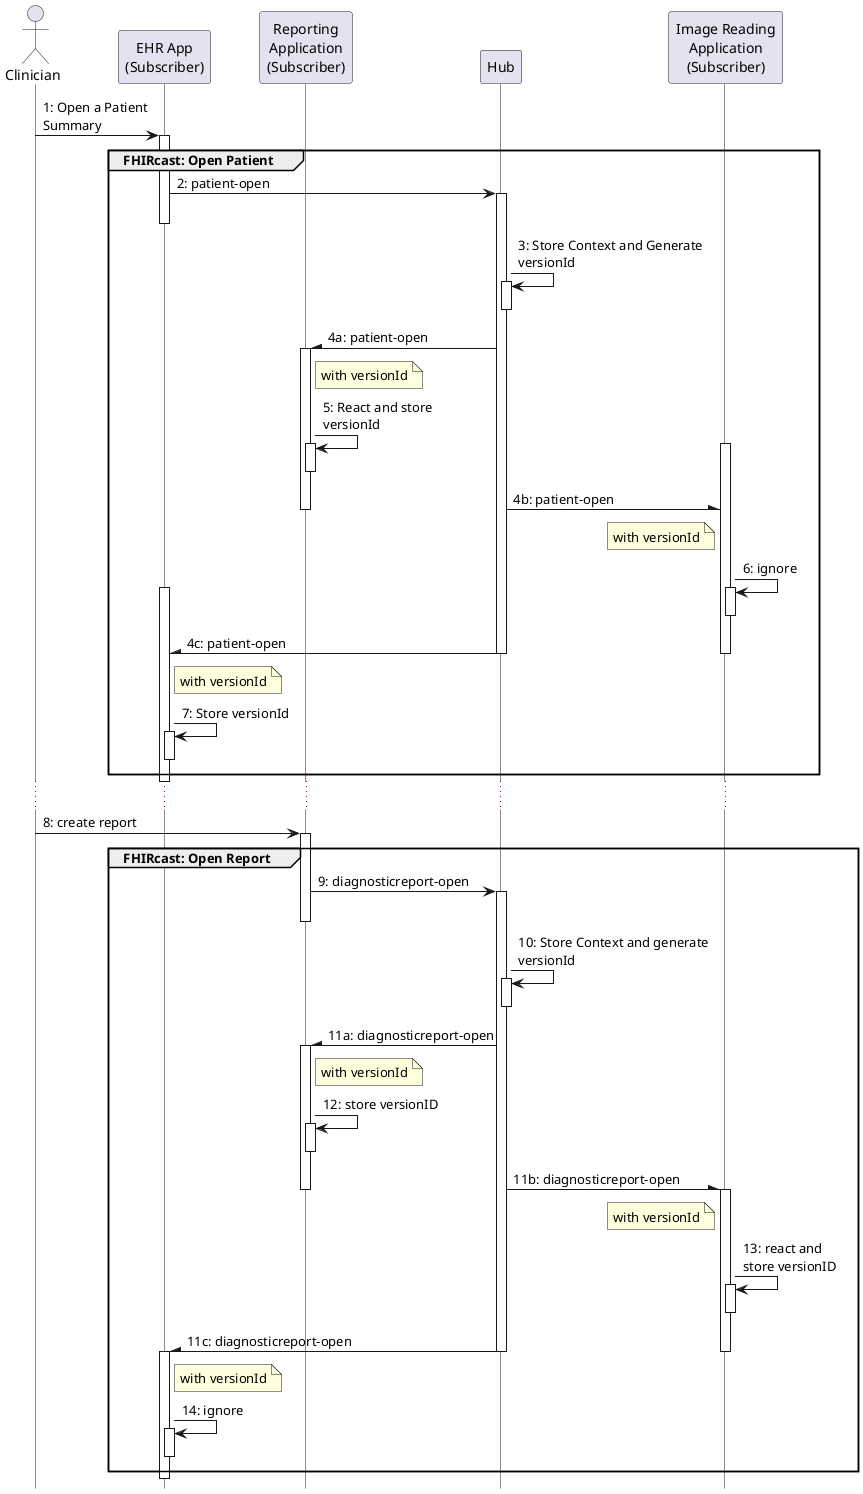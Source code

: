 @startuml
skinparam shadowing false
skinparam lifelineStrategy nosolid
hide footbox

actor Clinician
participant "EHR App\n(Subscriber)" as EHR
participant "Reporting\nApplication\n(Subscriber)" as RepApp
participant Hub
participant "Image Reading\nApplication\n(Subscriber)" as App1

Clinician -> EHR: 1: Open a Patient\nSummary
group FHIRcast: Open Patient
activate EHR
EHR -> Hub: 2: patient-open
activate Hub
deactivate EHR
Hub -> Hub++--: 3: Store Context and Generate\nversionId
Hub -\ RepApp: 4a: patient-open
note right RepApp: with versionId
activate RepApp
RepApp -> RepApp++--: 5: React and store\nversionId
activate App1
Hub -\ App1: 4b: patient-open
note left App1: with versionId
deactivate RepApp
App1 -> App1++--: 6: ignore
activate EHR
Hub -\ EHR: 4c: patient-open
note right EHR: with versionId
deactivate Hub
deactivate App1
EHR -> EHR++--: 7: Store versionId
end
deactivate EHR
...

Clinician -> RepApp: 8: create report
group FHIRcast: Open Report
activate RepApp
RepApp-> Hub: 9: diagnosticreport-open
activate Hub
deactivate RepApp
Hub -> Hub++--: 10: Store Context and generate\nversionId
Hub -\ RepApp: 11a: diagnosticreport-open
note right RepApp: with versionId
activate RepApp
RepApp -> RepApp++--: 12: store versionID
Hub -\ App1: 11b: diagnosticreport-open
note left App1: with versionId
deactivate RepApp
activate App1
App1 -> App1++--: 13: react and\nstore versionID
Hub -\ EHR: 11c: diagnosticreport-open
note right EHR: with versionId
deactivate App1
activate EHR
deactivate Hub
EHR -> EHR++--: 14: ignore
end
deactivate EHR

@enduml